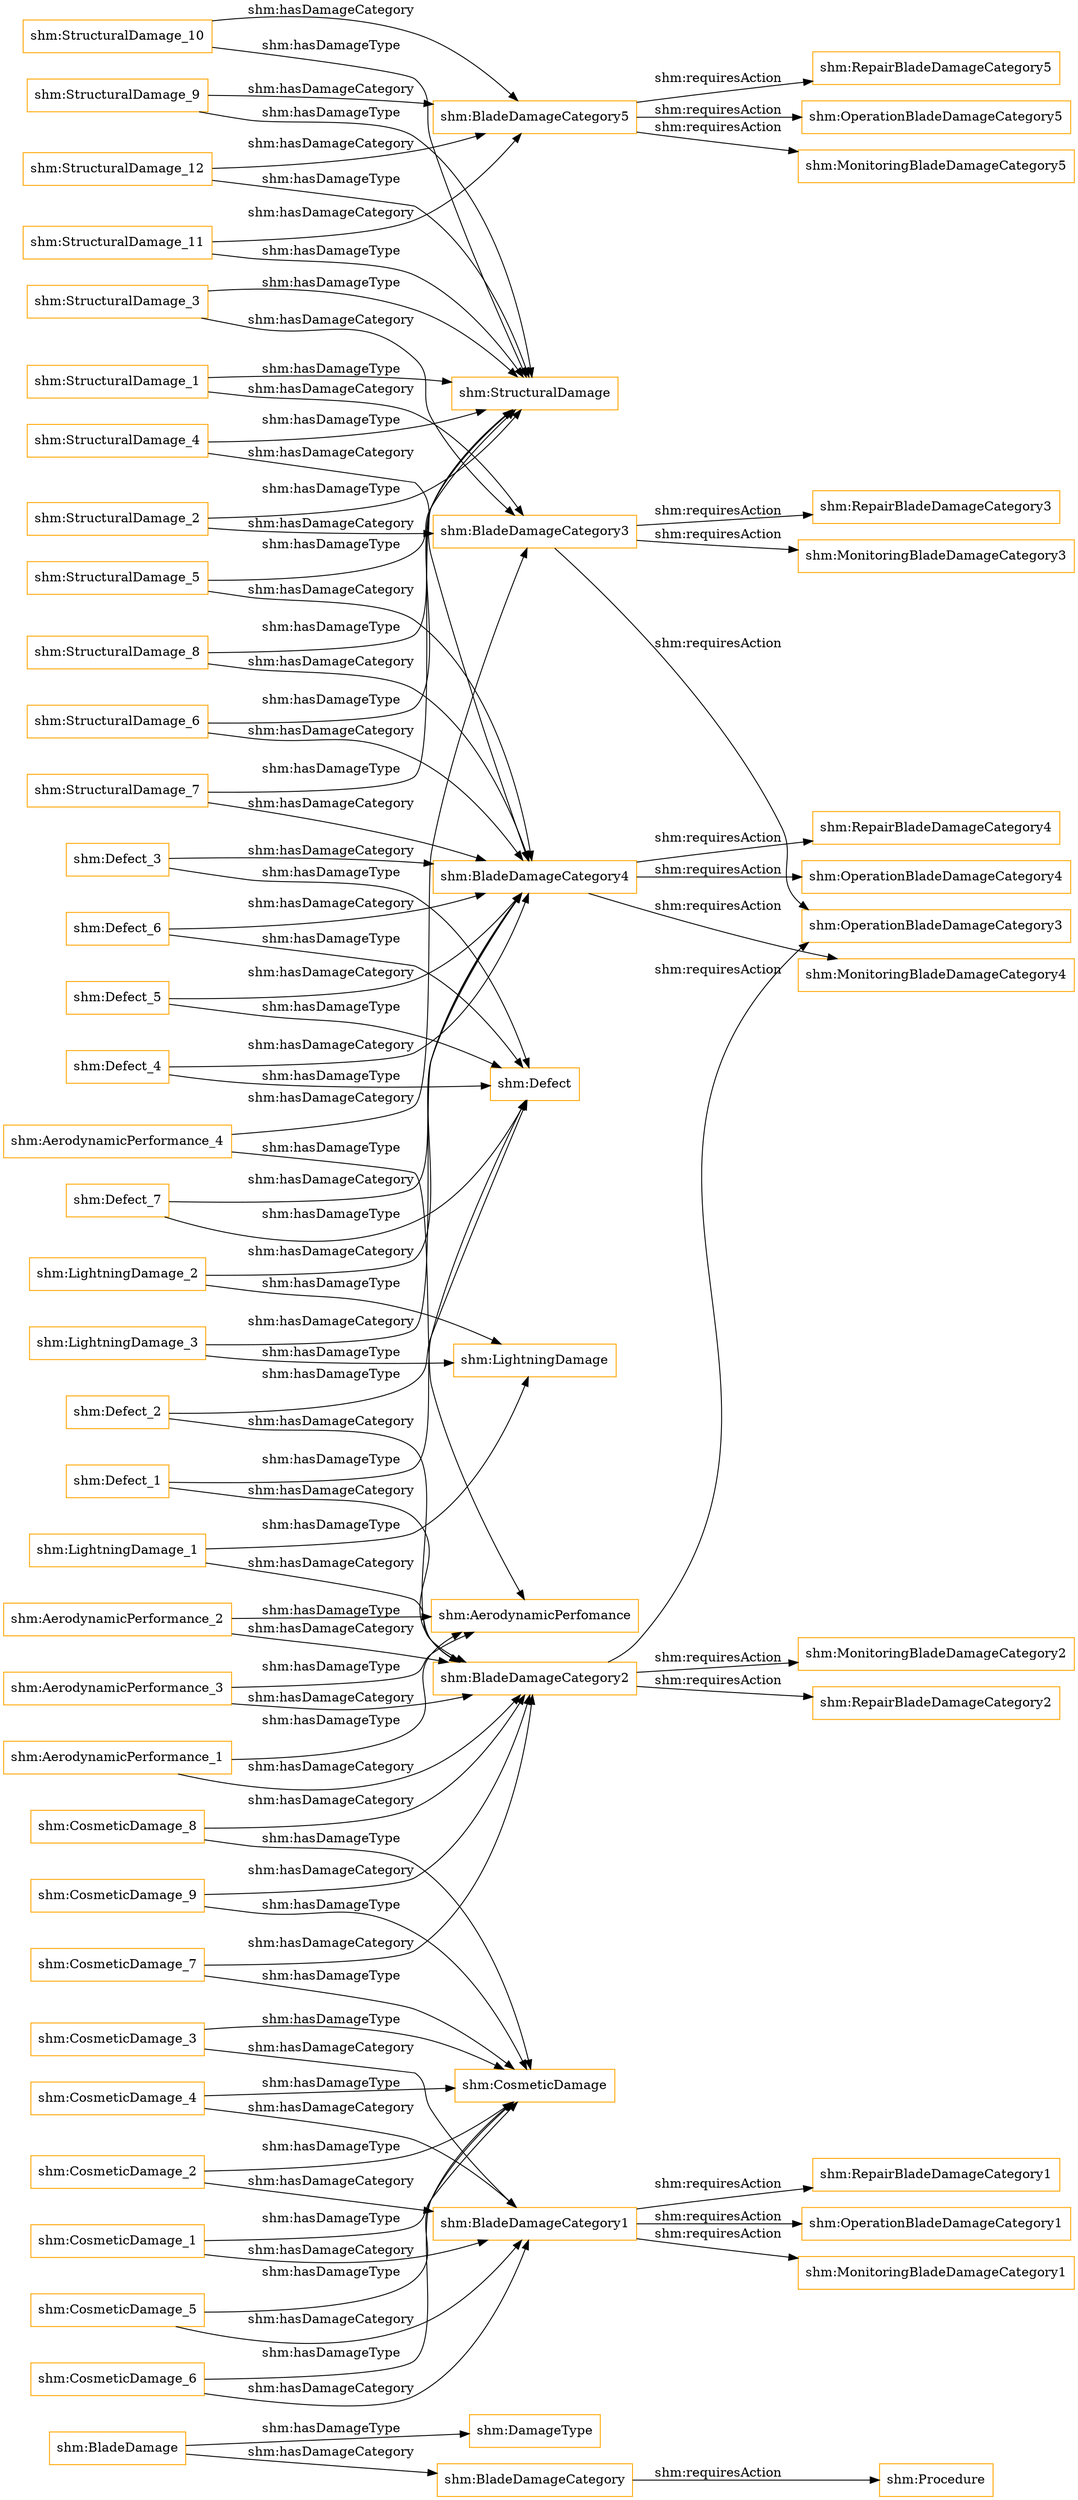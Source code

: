 digraph ar2dtool_diagram { 
rankdir=LR;
size="1501"
node [shape = rectangle, color="orange"]; "shm:Procedure" "shm:DamageType" "shm:BladeDamageCategory" "shm:BladeDamage" ; /*classes style*/
	"shm:Defect_3" -> "shm:Defect" [ label = "shm:hasDamageType" ];
	"shm:Defect_3" -> "shm:BladeDamageCategory4" [ label = "shm:hasDamageCategory" ];
	"shm:StructuralDamage_12" -> "shm:StructuralDamage" [ label = "shm:hasDamageType" ];
	"shm:StructuralDamage_12" -> "shm:BladeDamageCategory5" [ label = "shm:hasDamageCategory" ];
	"shm:CosmeticDamage_1" -> "shm:CosmeticDamage" [ label = "shm:hasDamageType" ];
	"shm:CosmeticDamage_1" -> "shm:BladeDamageCategory1" [ label = "shm:hasDamageCategory" ];
	"shm:StructuralDamage_2" -> "shm:StructuralDamage" [ label = "shm:hasDamageType" ];
	"shm:StructuralDamage_2" -> "shm:BladeDamageCategory3" [ label = "shm:hasDamageCategory" ];
	"shm:LightningDamage_1" -> "shm:LightningDamage" [ label = "shm:hasDamageType" ];
	"shm:LightningDamage_1" -> "shm:BladeDamageCategory2" [ label = "shm:hasDamageCategory" ];
	"shm:BladeDamageCategory2" -> "shm:RepairBladeDamageCategory2" [ label = "shm:requiresAction" ];
	"shm:BladeDamageCategory2" -> "shm:OperationBladeDamageCategory3" [ label = "shm:requiresAction" ];
	"shm:BladeDamageCategory2" -> "shm:MonitoringBladeDamageCategory2" [ label = "shm:requiresAction" ];
	"shm:CosmeticDamage_6" -> "shm:CosmeticDamage" [ label = "shm:hasDamageType" ];
	"shm:CosmeticDamage_6" -> "shm:BladeDamageCategory1" [ label = "shm:hasDamageCategory" ];
	"shm:StructuralDamage_7" -> "shm:StructuralDamage" [ label = "shm:hasDamageType" ];
	"shm:StructuralDamage_7" -> "shm:BladeDamageCategory4" [ label = "shm:hasDamageCategory" ];
	"shm:Defect_2" -> "shm:Defect" [ label = "shm:hasDamageType" ];
	"shm:Defect_2" -> "shm:BladeDamageCategory2" [ label = "shm:hasDamageCategory" ];
	"shm:StructuralDamage_11" -> "shm:StructuralDamage" [ label = "shm:hasDamageType" ];
	"shm:StructuralDamage_11" -> "shm:BladeDamageCategory5" [ label = "shm:hasDamageCategory" ];
	"shm:StructuralDamage_1" -> "shm:StructuralDamage" [ label = "shm:hasDamageType" ];
	"shm:StructuralDamage_1" -> "shm:BladeDamageCategory3" [ label = "shm:hasDamageCategory" ];
	"shm:BladeDamageCategory1" -> "shm:RepairBladeDamageCategory1" [ label = "shm:requiresAction" ];
	"shm:BladeDamageCategory1" -> "shm:OperationBladeDamageCategory1" [ label = "shm:requiresAction" ];
	"shm:BladeDamageCategory1" -> "shm:MonitoringBladeDamageCategory1" [ label = "shm:requiresAction" ];
	"shm:Defect_7" -> "shm:Defect" [ label = "shm:hasDamageType" ];
	"shm:Defect_7" -> "shm:BladeDamageCategory4" [ label = "shm:hasDamageCategory" ];
	"shm:CosmeticDamage_5" -> "shm:CosmeticDamage" [ label = "shm:hasDamageType" ];
	"shm:CosmeticDamage_5" -> "shm:BladeDamageCategory1" [ label = "shm:hasDamageCategory" ];
	"shm:StructuralDamage_6" -> "shm:StructuralDamage" [ label = "shm:hasDamageType" ];
	"shm:StructuralDamage_6" -> "shm:BladeDamageCategory4" [ label = "shm:hasDamageCategory" ];
	"shm:Defect_1" -> "shm:Defect" [ label = "shm:hasDamageType" ];
	"shm:Defect_1" -> "shm:BladeDamageCategory2" [ label = "shm:hasDamageCategory" ];
	"shm:StructuralDamage_10" -> "shm:StructuralDamage" [ label = "shm:hasDamageType" ];
	"shm:StructuralDamage_10" -> "shm:BladeDamageCategory5" [ label = "shm:hasDamageCategory" ];
	"shm:AerodynamicPerformance_4" -> "shm:AerodynamicPerfomance" [ label = "shm:hasDamageType" ];
	"shm:AerodynamicPerformance_4" -> "shm:BladeDamageCategory3" [ label = "shm:hasDamageCategory" ];
	"shm:Defect_6" -> "shm:Defect" [ label = "shm:hasDamageType" ];
	"shm:Defect_6" -> "shm:BladeDamageCategory4" [ label = "shm:hasDamageCategory" ];
	"shm:CosmeticDamage_4" -> "shm:CosmeticDamage" [ label = "shm:hasDamageType" ];
	"shm:CosmeticDamage_4" -> "shm:BladeDamageCategory1" [ label = "shm:hasDamageCategory" ];
	"shm:StructuralDamage_5" -> "shm:StructuralDamage" [ label = "shm:hasDamageType" ];
	"shm:StructuralDamage_5" -> "shm:BladeDamageCategory4" [ label = "shm:hasDamageCategory" ];
	"shm:BladeDamageCategory5" -> "shm:RepairBladeDamageCategory5" [ label = "shm:requiresAction" ];
	"shm:BladeDamageCategory5" -> "shm:OperationBladeDamageCategory5" [ label = "shm:requiresAction" ];
	"shm:BladeDamageCategory5" -> "shm:MonitoringBladeDamageCategory5" [ label = "shm:requiresAction" ];
	"shm:CosmeticDamage_9" -> "shm:CosmeticDamage" [ label = "shm:hasDamageType" ];
	"shm:CosmeticDamage_9" -> "shm:BladeDamageCategory2" [ label = "shm:hasDamageCategory" ];
	"shm:AerodynamicPerformance_3" -> "shm:AerodynamicPerfomance" [ label = "shm:hasDamageType" ];
	"shm:AerodynamicPerformance_3" -> "shm:BladeDamageCategory2" [ label = "shm:hasDamageCategory" ];
	"shm:Defect_5" -> "shm:Defect" [ label = "shm:hasDamageType" ];
	"shm:Defect_5" -> "shm:BladeDamageCategory4" [ label = "shm:hasDamageCategory" ];
	"shm:CosmeticDamage_3" -> "shm:CosmeticDamage" [ label = "shm:hasDamageType" ];
	"shm:CosmeticDamage_3" -> "shm:BladeDamageCategory1" [ label = "shm:hasDamageCategory" ];
	"shm:StructuralDamage_4" -> "shm:StructuralDamage" [ label = "shm:hasDamageType" ];
	"shm:StructuralDamage_4" -> "shm:BladeDamageCategory4" [ label = "shm:hasDamageCategory" ];
	"shm:LightningDamage_3" -> "shm:LightningDamage" [ label = "shm:hasDamageType" ];
	"shm:LightningDamage_3" -> "shm:BladeDamageCategory4" [ label = "shm:hasDamageCategory" ];
	"shm:BladeDamageCategory4" -> "shm:RepairBladeDamageCategory4" [ label = "shm:requiresAction" ];
	"shm:BladeDamageCategory4" -> "shm:OperationBladeDamageCategory4" [ label = "shm:requiresAction" ];
	"shm:BladeDamageCategory4" -> "shm:MonitoringBladeDamageCategory4" [ label = "shm:requiresAction" ];
	"shm:CosmeticDamage_8" -> "shm:CosmeticDamage" [ label = "shm:hasDamageType" ];
	"shm:CosmeticDamage_8" -> "shm:BladeDamageCategory2" [ label = "shm:hasDamageCategory" ];
	"shm:AerodynamicPerformance_2" -> "shm:AerodynamicPerfomance" [ label = "shm:hasDamageType" ];
	"shm:AerodynamicPerformance_2" -> "shm:BladeDamageCategory2" [ label = "shm:hasDamageCategory" ];
	"shm:StructuralDamage_9" -> "shm:StructuralDamage" [ label = "shm:hasDamageType" ];
	"shm:StructuralDamage_9" -> "shm:BladeDamageCategory5" [ label = "shm:hasDamageCategory" ];
	"shm:Defect_4" -> "shm:Defect" [ label = "shm:hasDamageType" ];
	"shm:Defect_4" -> "shm:BladeDamageCategory4" [ label = "shm:hasDamageCategory" ];
	"shm:CosmeticDamage_2" -> "shm:CosmeticDamage" [ label = "shm:hasDamageType" ];
	"shm:CosmeticDamage_2" -> "shm:BladeDamageCategory1" [ label = "shm:hasDamageCategory" ];
	"shm:StructuralDamage_3" -> "shm:StructuralDamage" [ label = "shm:hasDamageType" ];
	"shm:StructuralDamage_3" -> "shm:BladeDamageCategory3" [ label = "shm:hasDamageCategory" ];
	"shm:LightningDamage_2" -> "shm:LightningDamage" [ label = "shm:hasDamageType" ];
	"shm:LightningDamage_2" -> "shm:BladeDamageCategory4" [ label = "shm:hasDamageCategory" ];
	"shm:BladeDamageCategory3" -> "shm:RepairBladeDamageCategory3" [ label = "shm:requiresAction" ];
	"shm:BladeDamageCategory3" -> "shm:OperationBladeDamageCategory3" [ label = "shm:requiresAction" ];
	"shm:BladeDamageCategory3" -> "shm:MonitoringBladeDamageCategory3" [ label = "shm:requiresAction" ];
	"shm:CosmeticDamage_7" -> "shm:CosmeticDamage" [ label = "shm:hasDamageType" ];
	"shm:CosmeticDamage_7" -> "shm:BladeDamageCategory2" [ label = "shm:hasDamageCategory" ];
	"shm:AerodynamicPerformance_1" -> "shm:AerodynamicPerfomance" [ label = "shm:hasDamageType" ];
	"shm:AerodynamicPerformance_1" -> "shm:BladeDamageCategory2" [ label = "shm:hasDamageCategory" ];
	"shm:StructuralDamage_8" -> "shm:StructuralDamage" [ label = "shm:hasDamageType" ];
	"shm:StructuralDamage_8" -> "shm:BladeDamageCategory4" [ label = "shm:hasDamageCategory" ];
	"shm:BladeDamage" -> "shm:DamageType" [ label = "shm:hasDamageType" ];
	"shm:BladeDamage" -> "shm:BladeDamageCategory" [ label = "shm:hasDamageCategory" ];
	"shm:BladeDamageCategory" -> "shm:Procedure" [ label = "shm:requiresAction" ];

}
